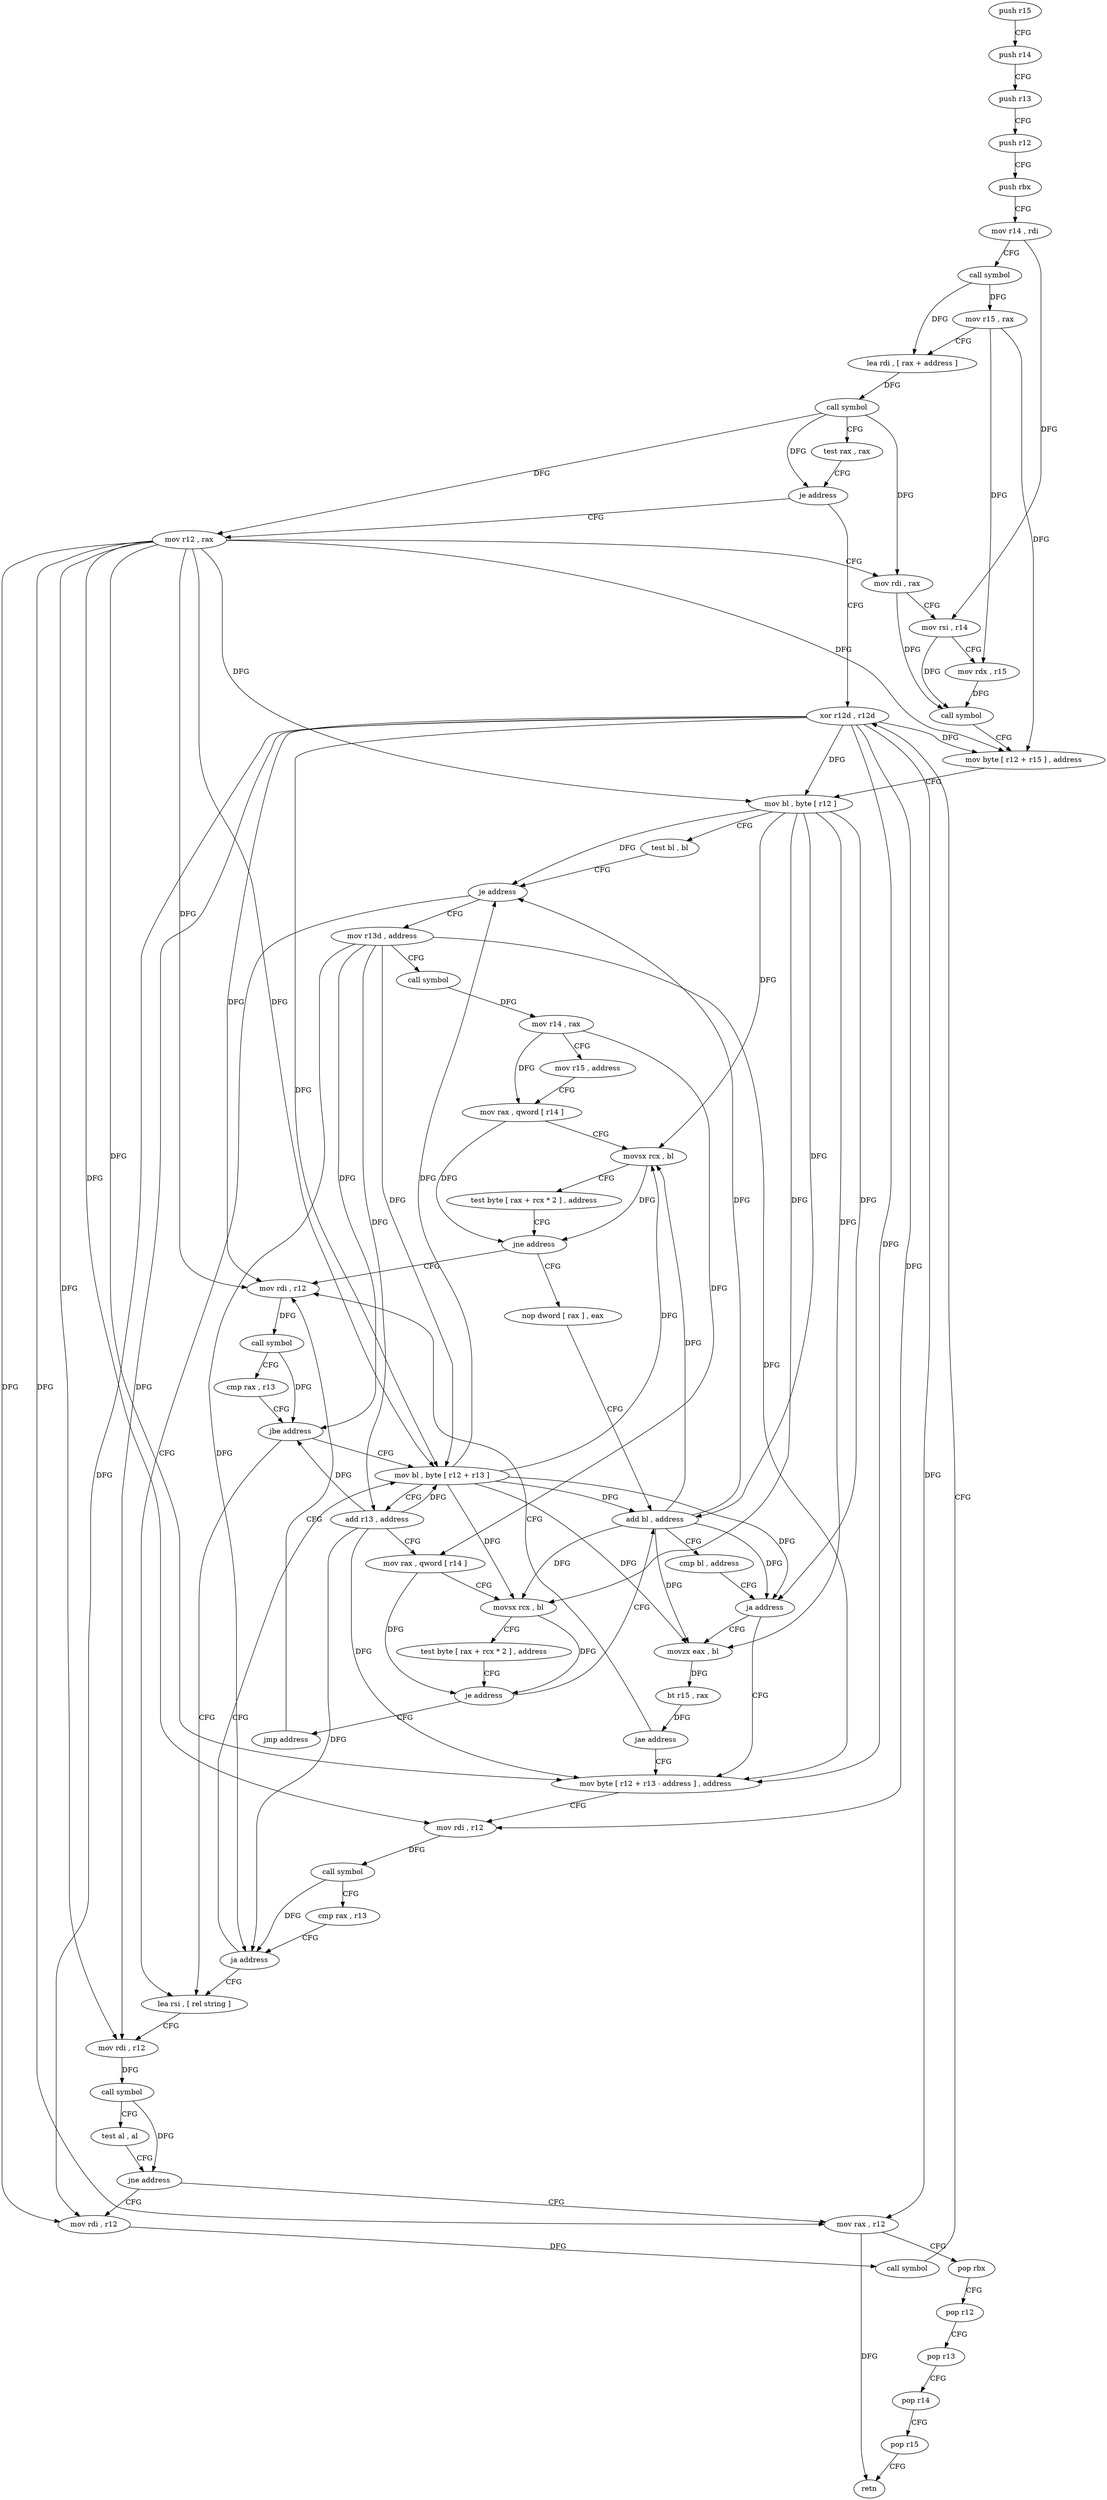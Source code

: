 digraph "func" {
"76832" [label = "push r15" ]
"76834" [label = "push r14" ]
"76836" [label = "push r13" ]
"76838" [label = "push r12" ]
"76840" [label = "push rbx" ]
"76841" [label = "mov r14 , rdi" ]
"76844" [label = "call symbol" ]
"76849" [label = "mov r15 , rax" ]
"76852" [label = "lea rdi , [ rax + address ]" ]
"76856" [label = "call symbol" ]
"76861" [label = "test rax , rax" ]
"76864" [label = "je address" ]
"77054" [label = "xor r12d , r12d" ]
"76870" [label = "mov r12 , rax" ]
"77057" [label = "mov rax , r12" ]
"76873" [label = "mov rdi , rax" ]
"76876" [label = "mov rsi , r14" ]
"76879" [label = "mov rdx , r15" ]
"76882" [label = "call symbol" ]
"76887" [label = "mov byte [ r12 + r15 ] , address" ]
"76892" [label = "mov bl , byte [ r12 ]" ]
"76896" [label = "test bl , bl" ]
"76898" [label = "je address" ]
"77027" [label = "lea rsi , [ rel string ]" ]
"76904" [label = "mov r13d , address" ]
"77034" [label = "mov rdi , r12" ]
"77037" [label = "call symbol" ]
"77042" [label = "test al , al" ]
"77044" [label = "jne address" ]
"77046" [label = "mov rdi , r12" ]
"76910" [label = "call symbol" ]
"76915" [label = "mov r14 , rax" ]
"76918" [label = "mov r15 , address" ]
"76928" [label = "mov rax , qword [ r14 ]" ]
"76931" [label = "movsx rcx , bl" ]
"76935" [label = "test byte [ rax + rcx * 2 ] , address" ]
"76939" [label = "jne address" ]
"76961" [label = "mov rdi , r12" ]
"76941" [label = "nop dword [ rax ] , eax" ]
"77060" [label = "pop rbx" ]
"77061" [label = "pop r12" ]
"77063" [label = "pop r13" ]
"77065" [label = "pop r14" ]
"77067" [label = "pop r15" ]
"77069" [label = "retn" ]
"77049" [label = "call symbol" ]
"76964" [label = "call symbol" ]
"76969" [label = "cmp rax , r13" ]
"76972" [label = "jbe address" ]
"76974" [label = "mov bl , byte [ r12 + r13 ]" ]
"76944" [label = "add bl , address" ]
"76978" [label = "add r13 , address" ]
"76982" [label = "mov rax , qword [ r14 ]" ]
"76985" [label = "movsx rcx , bl" ]
"76989" [label = "test byte [ rax + rcx * 2 ] , address" ]
"76993" [label = "je address" ]
"76995" [label = "jmp address" ]
"77008" [label = "mov byte [ r12 + r13 - address ] , address" ]
"77014" [label = "mov rdi , r12" ]
"77017" [label = "call symbol" ]
"77022" [label = "cmp rax , r13" ]
"77025" [label = "ja address" ]
"76952" [label = "movzx eax , bl" ]
"76955" [label = "bt r15 , rax" ]
"76959" [label = "jae address" ]
"76947" [label = "cmp bl , address" ]
"76950" [label = "ja address" ]
"76832" -> "76834" [ label = "CFG" ]
"76834" -> "76836" [ label = "CFG" ]
"76836" -> "76838" [ label = "CFG" ]
"76838" -> "76840" [ label = "CFG" ]
"76840" -> "76841" [ label = "CFG" ]
"76841" -> "76844" [ label = "CFG" ]
"76841" -> "76876" [ label = "DFG" ]
"76844" -> "76849" [ label = "DFG" ]
"76844" -> "76852" [ label = "DFG" ]
"76849" -> "76852" [ label = "CFG" ]
"76849" -> "76879" [ label = "DFG" ]
"76849" -> "76887" [ label = "DFG" ]
"76852" -> "76856" [ label = "DFG" ]
"76856" -> "76861" [ label = "CFG" ]
"76856" -> "76864" [ label = "DFG" ]
"76856" -> "76870" [ label = "DFG" ]
"76856" -> "76873" [ label = "DFG" ]
"76861" -> "76864" [ label = "CFG" ]
"76864" -> "77054" [ label = "CFG" ]
"76864" -> "76870" [ label = "CFG" ]
"77054" -> "77057" [ label = "DFG" ]
"77054" -> "76887" [ label = "DFG" ]
"77054" -> "76892" [ label = "DFG" ]
"77054" -> "77034" [ label = "DFG" ]
"77054" -> "77046" [ label = "DFG" ]
"77054" -> "76961" [ label = "DFG" ]
"77054" -> "76974" [ label = "DFG" ]
"77054" -> "77008" [ label = "DFG" ]
"77054" -> "77014" [ label = "DFG" ]
"76870" -> "76873" [ label = "CFG" ]
"76870" -> "76887" [ label = "DFG" ]
"76870" -> "76892" [ label = "DFG" ]
"76870" -> "77057" [ label = "DFG" ]
"76870" -> "77034" [ label = "DFG" ]
"76870" -> "77046" [ label = "DFG" ]
"76870" -> "76961" [ label = "DFG" ]
"76870" -> "76974" [ label = "DFG" ]
"76870" -> "77008" [ label = "DFG" ]
"76870" -> "77014" [ label = "DFG" ]
"77057" -> "77060" [ label = "CFG" ]
"77057" -> "77069" [ label = "DFG" ]
"76873" -> "76876" [ label = "CFG" ]
"76873" -> "76882" [ label = "DFG" ]
"76876" -> "76879" [ label = "CFG" ]
"76876" -> "76882" [ label = "DFG" ]
"76879" -> "76882" [ label = "DFG" ]
"76882" -> "76887" [ label = "CFG" ]
"76887" -> "76892" [ label = "CFG" ]
"76892" -> "76896" [ label = "CFG" ]
"76892" -> "76898" [ label = "DFG" ]
"76892" -> "76931" [ label = "DFG" ]
"76892" -> "76985" [ label = "DFG" ]
"76892" -> "76944" [ label = "DFG" ]
"76892" -> "76950" [ label = "DFG" ]
"76892" -> "76952" [ label = "DFG" ]
"76896" -> "76898" [ label = "CFG" ]
"76898" -> "77027" [ label = "CFG" ]
"76898" -> "76904" [ label = "CFG" ]
"77027" -> "77034" [ label = "CFG" ]
"76904" -> "76910" [ label = "CFG" ]
"76904" -> "76972" [ label = "DFG" ]
"76904" -> "76974" [ label = "DFG" ]
"76904" -> "76978" [ label = "DFG" ]
"76904" -> "77008" [ label = "DFG" ]
"76904" -> "77025" [ label = "DFG" ]
"77034" -> "77037" [ label = "DFG" ]
"77037" -> "77042" [ label = "CFG" ]
"77037" -> "77044" [ label = "DFG" ]
"77042" -> "77044" [ label = "CFG" ]
"77044" -> "77057" [ label = "CFG" ]
"77044" -> "77046" [ label = "CFG" ]
"77046" -> "77049" [ label = "DFG" ]
"76910" -> "76915" [ label = "DFG" ]
"76915" -> "76918" [ label = "CFG" ]
"76915" -> "76928" [ label = "DFG" ]
"76915" -> "76982" [ label = "DFG" ]
"76918" -> "76928" [ label = "CFG" ]
"76928" -> "76931" [ label = "CFG" ]
"76928" -> "76939" [ label = "DFG" ]
"76931" -> "76935" [ label = "CFG" ]
"76931" -> "76939" [ label = "DFG" ]
"76935" -> "76939" [ label = "CFG" ]
"76939" -> "76961" [ label = "CFG" ]
"76939" -> "76941" [ label = "CFG" ]
"76961" -> "76964" [ label = "DFG" ]
"76941" -> "76944" [ label = "CFG" ]
"77060" -> "77061" [ label = "CFG" ]
"77061" -> "77063" [ label = "CFG" ]
"77063" -> "77065" [ label = "CFG" ]
"77065" -> "77067" [ label = "CFG" ]
"77067" -> "77069" [ label = "CFG" ]
"77049" -> "77054" [ label = "CFG" ]
"76964" -> "76969" [ label = "CFG" ]
"76964" -> "76972" [ label = "DFG" ]
"76969" -> "76972" [ label = "CFG" ]
"76972" -> "77027" [ label = "CFG" ]
"76972" -> "76974" [ label = "CFG" ]
"76974" -> "76978" [ label = "CFG" ]
"76974" -> "76898" [ label = "DFG" ]
"76974" -> "76931" [ label = "DFG" ]
"76974" -> "76985" [ label = "DFG" ]
"76974" -> "76944" [ label = "DFG" ]
"76974" -> "76950" [ label = "DFG" ]
"76974" -> "76952" [ label = "DFG" ]
"76944" -> "76947" [ label = "CFG" ]
"76944" -> "76898" [ label = "DFG" ]
"76944" -> "76931" [ label = "DFG" ]
"76944" -> "76985" [ label = "DFG" ]
"76944" -> "76950" [ label = "DFG" ]
"76944" -> "76952" [ label = "DFG" ]
"76978" -> "76982" [ label = "CFG" ]
"76978" -> "76972" [ label = "DFG" ]
"76978" -> "76974" [ label = "DFG" ]
"76978" -> "77008" [ label = "DFG" ]
"76978" -> "77025" [ label = "DFG" ]
"76982" -> "76985" [ label = "CFG" ]
"76982" -> "76993" [ label = "DFG" ]
"76985" -> "76989" [ label = "CFG" ]
"76985" -> "76993" [ label = "DFG" ]
"76989" -> "76993" [ label = "CFG" ]
"76993" -> "76944" [ label = "CFG" ]
"76993" -> "76995" [ label = "CFG" ]
"76995" -> "76961" [ label = "CFG" ]
"77008" -> "77014" [ label = "CFG" ]
"77014" -> "77017" [ label = "DFG" ]
"77017" -> "77022" [ label = "CFG" ]
"77017" -> "77025" [ label = "DFG" ]
"77022" -> "77025" [ label = "CFG" ]
"77025" -> "76974" [ label = "CFG" ]
"77025" -> "77027" [ label = "CFG" ]
"76952" -> "76955" [ label = "DFG" ]
"76955" -> "76959" [ label = "DFG" ]
"76959" -> "77008" [ label = "CFG" ]
"76959" -> "76961" [ label = "CFG" ]
"76947" -> "76950" [ label = "CFG" ]
"76950" -> "77008" [ label = "CFG" ]
"76950" -> "76952" [ label = "CFG" ]
}
